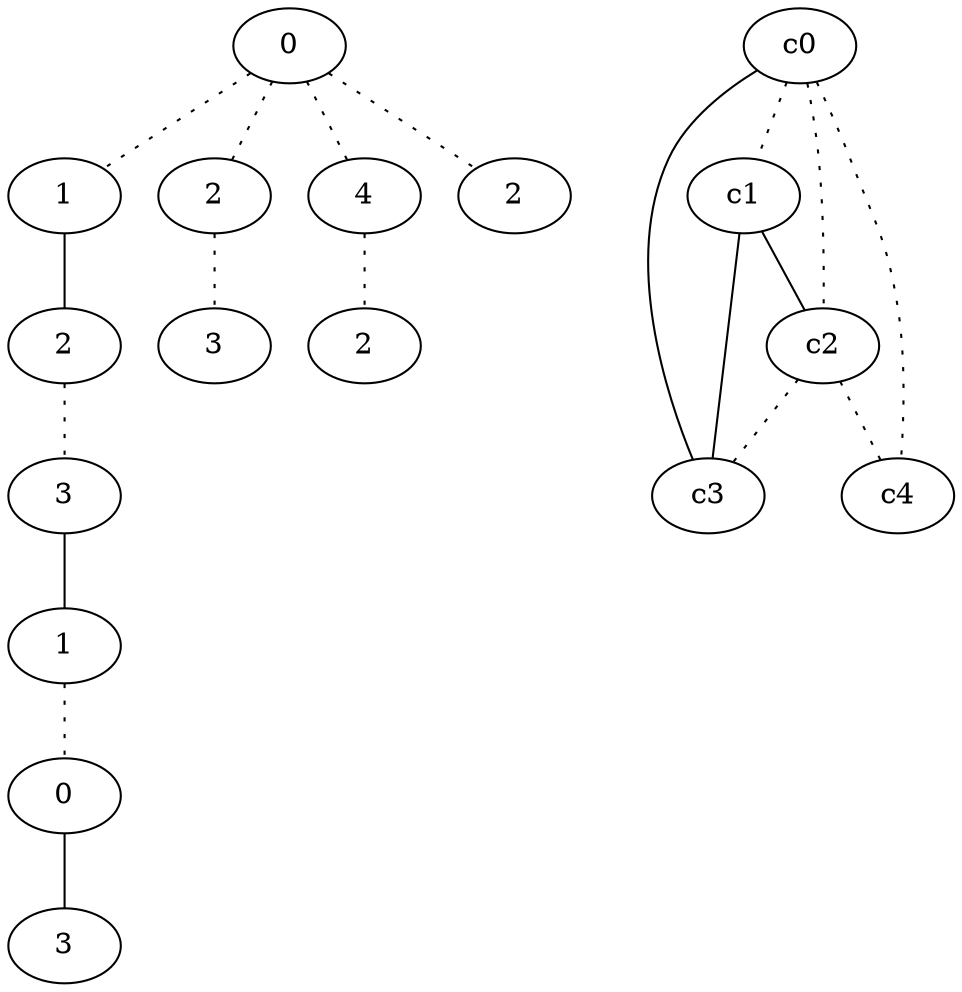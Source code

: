 graph {
a0[label=0];
a1[label=1];
a2[label=2];
a3[label=3];
a4[label=1];
a5[label=0];
a6[label=3];
a7[label=2];
a8[label=3];
a9[label=4];
a10[label=2];
a11[label=2];
a0 -- a1 [style=dotted];
a0 -- a7 [style=dotted];
a0 -- a9 [style=dotted];
a0 -- a11 [style=dotted];
a1 -- a2;
a2 -- a3 [style=dotted];
a3 -- a4;
a4 -- a5 [style=dotted];
a5 -- a6;
a7 -- a8 [style=dotted];
a9 -- a10 [style=dotted];
c0 -- c1 [style=dotted];
c0 -- c2 [style=dotted];
c0 -- c3;
c0 -- c4 [style=dotted];
c1 -- c2;
c1 -- c3;
c2 -- c3 [style=dotted];
c2 -- c4 [style=dotted];
}
